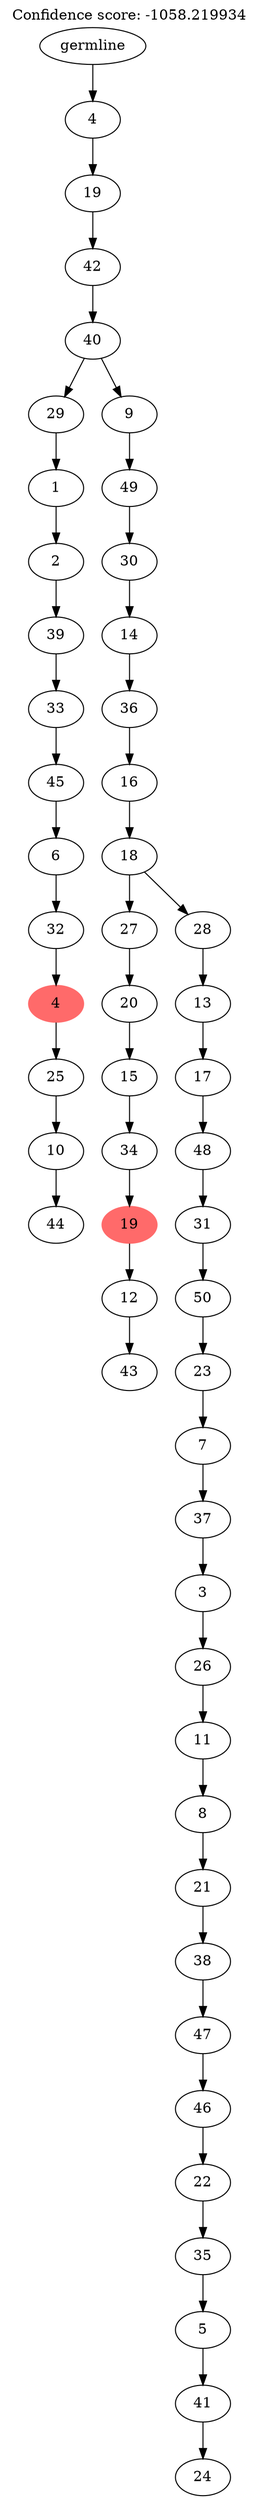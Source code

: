 digraph g {
	"51" -> "52";
	"52" [label="44"];
	"50" -> "51";
	"51" [label="10"];
	"49" -> "50";
	"50" [label="25"];
	"48" -> "49";
	"49" [color=indianred1, style=filled, label="4"];
	"47" -> "48";
	"48" [label="32"];
	"46" -> "47";
	"47" [label="6"];
	"45" -> "46";
	"46" [label="45"];
	"44" -> "45";
	"45" [label="33"];
	"43" -> "44";
	"44" [label="39"];
	"42" -> "43";
	"43" [label="2"];
	"41" -> "42";
	"42" [label="1"];
	"39" -> "40";
	"40" [label="43"];
	"38" -> "39";
	"39" [label="12"];
	"37" -> "38";
	"38" [color=indianred1, style=filled, label="19"];
	"36" -> "37";
	"37" [label="34"];
	"35" -> "36";
	"36" [label="15"];
	"34" -> "35";
	"35" [label="20"];
	"32" -> "33";
	"33" [label="24"];
	"31" -> "32";
	"32" [label="41"];
	"30" -> "31";
	"31" [label="5"];
	"29" -> "30";
	"30" [label="35"];
	"28" -> "29";
	"29" [label="22"];
	"27" -> "28";
	"28" [label="46"];
	"26" -> "27";
	"27" [label="47"];
	"25" -> "26";
	"26" [label="38"];
	"24" -> "25";
	"25" [label="21"];
	"23" -> "24";
	"24" [label="8"];
	"22" -> "23";
	"23" [label="11"];
	"21" -> "22";
	"22" [label="26"];
	"20" -> "21";
	"21" [label="3"];
	"19" -> "20";
	"20" [label="37"];
	"18" -> "19";
	"19" [label="7"];
	"17" -> "18";
	"18" [label="23"];
	"16" -> "17";
	"17" [label="50"];
	"15" -> "16";
	"16" [label="31"];
	"14" -> "15";
	"15" [label="48"];
	"13" -> "14";
	"14" [label="17"];
	"12" -> "13";
	"13" [label="13"];
	"11" -> "12";
	"12" [label="28"];
	"11" -> "34";
	"34" [label="27"];
	"10" -> "11";
	"11" [label="18"];
	"9" -> "10";
	"10" [label="16"];
	"8" -> "9";
	"9" [label="36"];
	"7" -> "8";
	"8" [label="14"];
	"6" -> "7";
	"7" [label="30"];
	"5" -> "6";
	"6" [label="49"];
	"4" -> "5";
	"5" [label="9"];
	"4" -> "41";
	"41" [label="29"];
	"3" -> "4";
	"4" [label="40"];
	"2" -> "3";
	"3" [label="42"];
	"1" -> "2";
	"2" [label="19"];
	"0" -> "1";
	"1" [label="4"];
	"0" [label="germline"];
	labelloc="t";
	label="Confidence score: -1058.219934";
}

